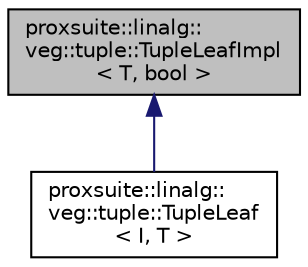 digraph "proxsuite::linalg::veg::tuple::TupleLeafImpl&lt; T, bool &gt;"
{
 // LATEX_PDF_SIZE
  bgcolor="transparent";
  edge [fontname="Helvetica",fontsize="10",labelfontname="Helvetica",labelfontsize="10"];
  node [fontname="Helvetica",fontsize="10",shape=record];
  Node1 [label="proxsuite::linalg::\lveg::tuple::TupleLeafImpl\l\< T, bool \>",height=0.2,width=0.4,color="black", fillcolor="grey75", style="filled", fontcolor="black",tooltip=" "];
  Node1 -> Node2 [dir="back",color="midnightblue",fontsize="10",style="solid",fontname="Helvetica"];
  Node2 [label="proxsuite::linalg::\lveg::tuple::TupleLeaf\l\< I, T \>",height=0.2,width=0.4,color="black",URL="$structproxsuite_1_1linalg_1_1veg_1_1tuple_1_1_tuple_leaf.html",tooltip=" "];
}
